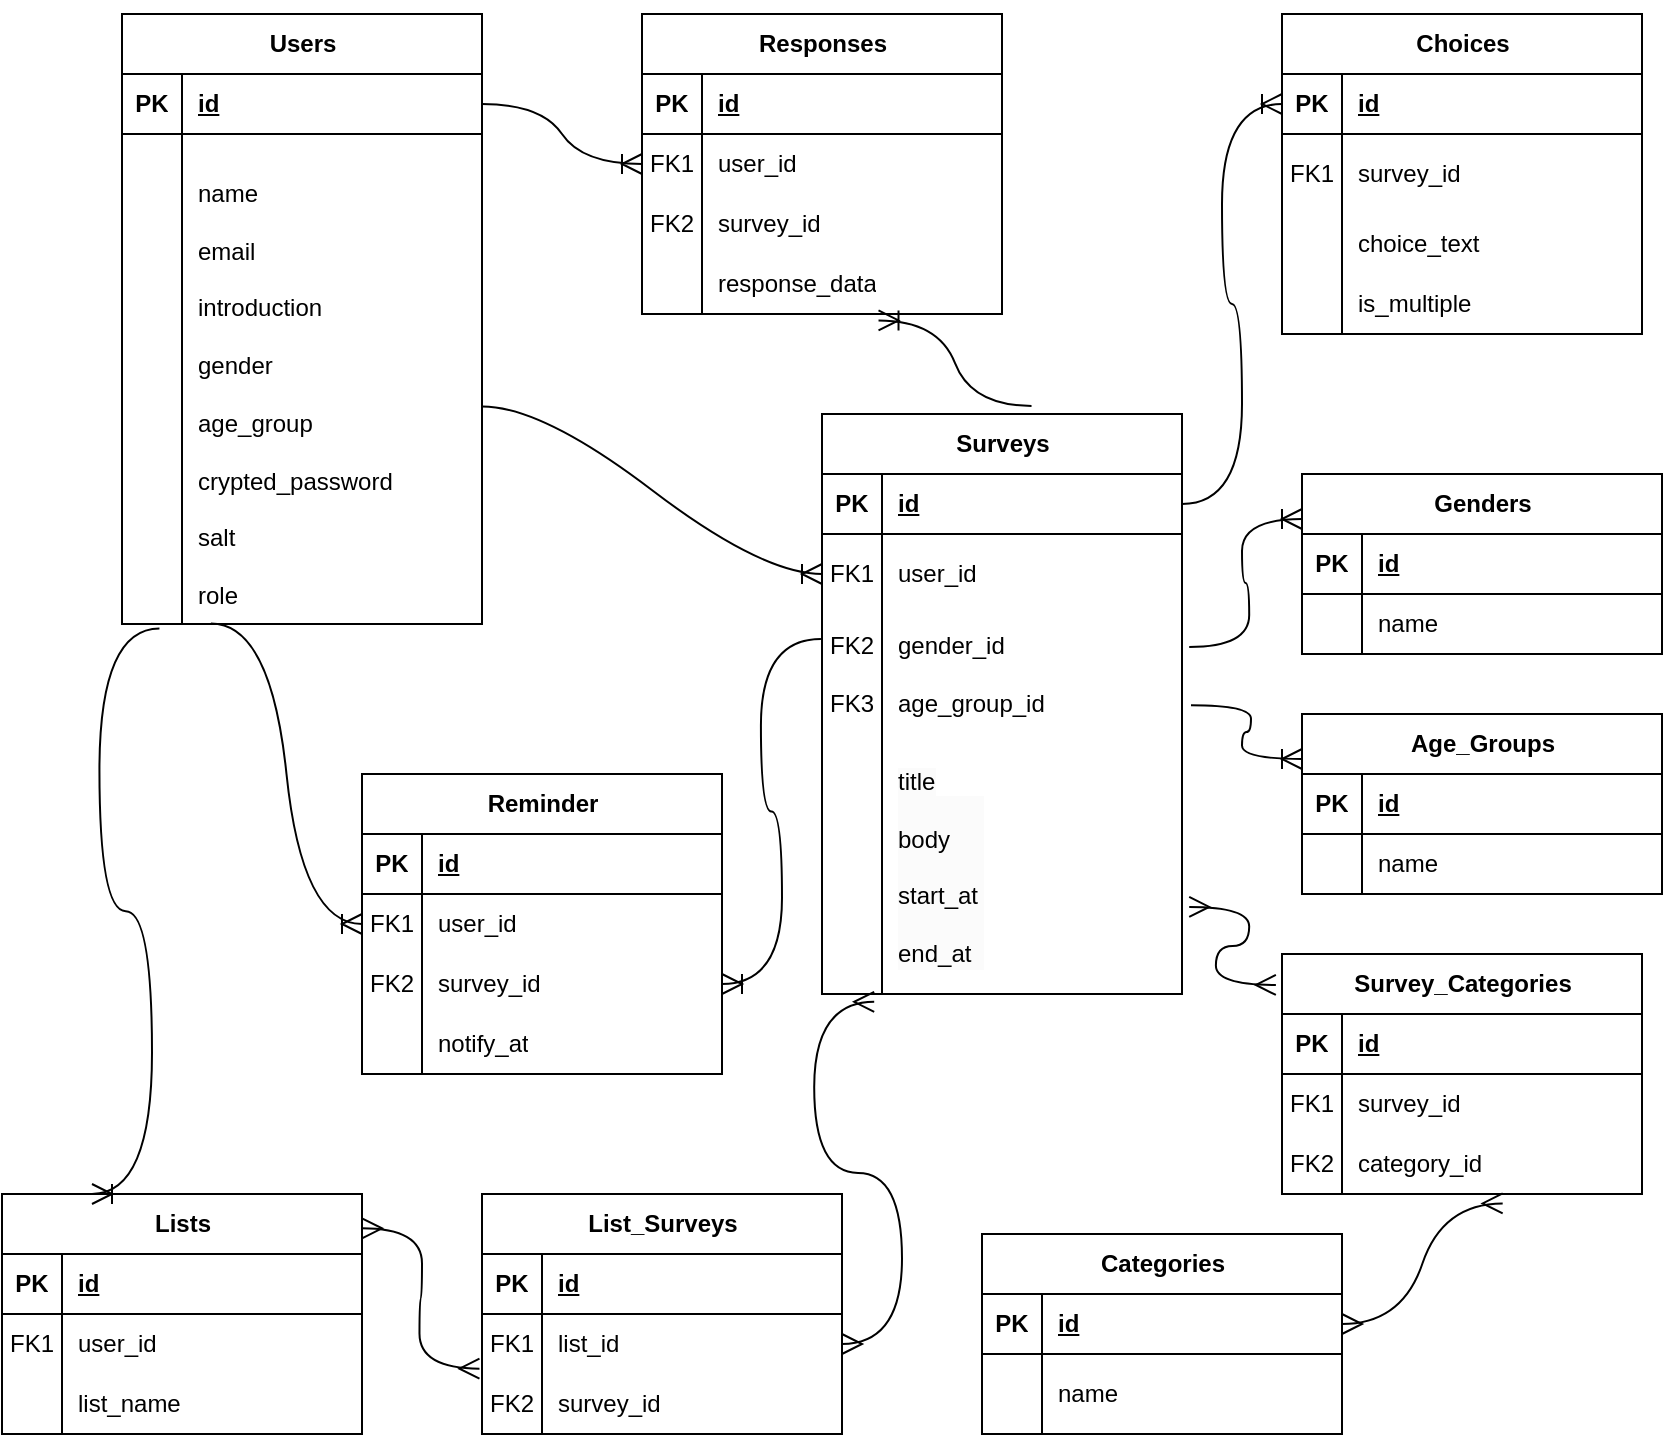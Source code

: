 <mxfile version="24.7.7">
  <diagram id="R2lEEEUBdFMjLlhIrx00" name="Page-1">
    <mxGraphModel dx="1068" dy="2931" grid="1" gridSize="10" guides="1" tooltips="1" connect="1" arrows="1" fold="1" page="1" pageScale="1" pageWidth="850" pageHeight="1100" math="0" shadow="0" extFonts="Permanent Marker^https://fonts.googleapis.com/css?family=Permanent+Marker">
      <root>
        <mxCell id="0" />
        <mxCell id="1" parent="0" />
        <mxCell id="tCC4mKRc2wJZJQKcXxKO-10" value="&lt;br&gt;&lt;div&gt;Users&lt;/div&gt;&lt;div&gt;&lt;br&gt;&lt;/div&gt;" style="shape=table;startSize=30;container=1;collapsible=1;childLayout=tableLayout;fixedRows=1;rowLines=0;fontStyle=1;align=center;resizeLast=1;html=1;" vertex="1" parent="1">
          <mxGeometry x="70" y="-1380" width="180" height="305" as="geometry" />
        </mxCell>
        <mxCell id="tCC4mKRc2wJZJQKcXxKO-11" value="" style="shape=tableRow;horizontal=0;startSize=0;swimlaneHead=0;swimlaneBody=0;fillColor=none;collapsible=0;dropTarget=0;points=[[0,0.5],[1,0.5]];portConstraint=eastwest;top=0;left=0;right=0;bottom=1;" vertex="1" parent="tCC4mKRc2wJZJQKcXxKO-10">
          <mxGeometry y="30" width="180" height="30" as="geometry" />
        </mxCell>
        <mxCell id="tCC4mKRc2wJZJQKcXxKO-12" value="PK" style="shape=partialRectangle;connectable=0;fillColor=none;top=0;left=0;bottom=0;right=0;fontStyle=1;overflow=hidden;whiteSpace=wrap;html=1;" vertex="1" parent="tCC4mKRc2wJZJQKcXxKO-11">
          <mxGeometry width="30" height="30" as="geometry">
            <mxRectangle width="30" height="30" as="alternateBounds" />
          </mxGeometry>
        </mxCell>
        <mxCell id="tCC4mKRc2wJZJQKcXxKO-13" value="id" style="shape=partialRectangle;connectable=0;fillColor=none;top=0;left=0;bottom=0;right=0;align=left;spacingLeft=6;fontStyle=5;overflow=hidden;whiteSpace=wrap;html=1;" vertex="1" parent="tCC4mKRc2wJZJQKcXxKO-11">
          <mxGeometry x="30" width="150" height="30" as="geometry">
            <mxRectangle width="150" height="30" as="alternateBounds" />
          </mxGeometry>
        </mxCell>
        <mxCell id="tCC4mKRc2wJZJQKcXxKO-14" value="" style="shape=tableRow;horizontal=0;startSize=0;swimlaneHead=0;swimlaneBody=0;fillColor=none;collapsible=0;dropTarget=0;points=[[0,0.5],[1,0.5]];portConstraint=eastwest;top=0;left=0;right=0;bottom=0;" vertex="1" parent="tCC4mKRc2wJZJQKcXxKO-10">
          <mxGeometry y="60" width="180" height="245" as="geometry" />
        </mxCell>
        <mxCell id="tCC4mKRc2wJZJQKcXxKO-15" value="" style="shape=partialRectangle;connectable=0;fillColor=none;top=0;left=0;bottom=0;right=0;editable=1;overflow=hidden;whiteSpace=wrap;html=1;" vertex="1" parent="tCC4mKRc2wJZJQKcXxKO-14">
          <mxGeometry width="30" height="245" as="geometry">
            <mxRectangle width="30" height="245" as="alternateBounds" />
          </mxGeometry>
        </mxCell>
        <mxCell id="tCC4mKRc2wJZJQKcXxKO-16" value="&lt;br&gt;&lt;div&gt;name&lt;/div&gt;&lt;div&gt;&lt;br&gt;&lt;/div&gt;&lt;div&gt;email&lt;/div&gt;&lt;div&gt;&lt;br&gt;&lt;/div&gt;&lt;div&gt;introduction&lt;/div&gt;&lt;div&gt;&lt;br&gt;&lt;/div&gt;&lt;div&gt;gender&lt;/div&gt;&lt;div&gt;&lt;br&gt;&lt;/div&gt;&lt;div&gt;age_group&lt;/div&gt;&lt;div&gt;&lt;br&gt;&lt;/div&gt;&lt;div&gt;crypted_password&lt;/div&gt;&lt;div&gt;&lt;br&gt;&lt;/div&gt;&lt;div&gt;salt&lt;/div&gt;&lt;div&gt;&lt;br&gt;&lt;/div&gt;&lt;div&gt;role&lt;/div&gt;" style="shape=partialRectangle;connectable=0;fillColor=none;top=0;left=0;bottom=0;right=0;align=left;spacingLeft=6;overflow=hidden;whiteSpace=wrap;html=1;" vertex="1" parent="tCC4mKRc2wJZJQKcXxKO-14">
          <mxGeometry x="30" width="150" height="245" as="geometry">
            <mxRectangle width="150" height="245" as="alternateBounds" />
          </mxGeometry>
        </mxCell>
        <mxCell id="tCC4mKRc2wJZJQKcXxKO-66" value="Reminder" style="shape=table;startSize=30;container=1;collapsible=1;childLayout=tableLayout;fixedRows=1;rowLines=0;fontStyle=1;align=center;resizeLast=1;html=1;" vertex="1" parent="1">
          <mxGeometry x="190" y="-1000" width="180" height="150" as="geometry" />
        </mxCell>
        <mxCell id="tCC4mKRc2wJZJQKcXxKO-67" value="" style="shape=tableRow;horizontal=0;startSize=0;swimlaneHead=0;swimlaneBody=0;fillColor=none;collapsible=0;dropTarget=0;points=[[0,0.5],[1,0.5]];portConstraint=eastwest;top=0;left=0;right=0;bottom=1;" vertex="1" parent="tCC4mKRc2wJZJQKcXxKO-66">
          <mxGeometry y="30" width="180" height="30" as="geometry" />
        </mxCell>
        <mxCell id="tCC4mKRc2wJZJQKcXxKO-68" value="PK" style="shape=partialRectangle;connectable=0;fillColor=none;top=0;left=0;bottom=0;right=0;fontStyle=1;overflow=hidden;whiteSpace=wrap;html=1;" vertex="1" parent="tCC4mKRc2wJZJQKcXxKO-67">
          <mxGeometry width="30" height="30" as="geometry">
            <mxRectangle width="30" height="30" as="alternateBounds" />
          </mxGeometry>
        </mxCell>
        <mxCell id="tCC4mKRc2wJZJQKcXxKO-69" value="id" style="shape=partialRectangle;connectable=0;fillColor=none;top=0;left=0;bottom=0;right=0;align=left;spacingLeft=6;fontStyle=5;overflow=hidden;whiteSpace=wrap;html=1;" vertex="1" parent="tCC4mKRc2wJZJQKcXxKO-67">
          <mxGeometry x="30" width="150" height="30" as="geometry">
            <mxRectangle width="150" height="30" as="alternateBounds" />
          </mxGeometry>
        </mxCell>
        <mxCell id="tCC4mKRc2wJZJQKcXxKO-70" value="" style="shape=tableRow;horizontal=0;startSize=0;swimlaneHead=0;swimlaneBody=0;fillColor=none;collapsible=0;dropTarget=0;points=[[0,0.5],[1,0.5]];portConstraint=eastwest;top=0;left=0;right=0;bottom=0;" vertex="1" parent="tCC4mKRc2wJZJQKcXxKO-66">
          <mxGeometry y="60" width="180" height="30" as="geometry" />
        </mxCell>
        <mxCell id="tCC4mKRc2wJZJQKcXxKO-71" value="FK1" style="shape=partialRectangle;connectable=0;fillColor=none;top=0;left=0;bottom=0;right=0;editable=1;overflow=hidden;whiteSpace=wrap;html=1;" vertex="1" parent="tCC4mKRc2wJZJQKcXxKO-70">
          <mxGeometry width="30" height="30" as="geometry">
            <mxRectangle width="30" height="30" as="alternateBounds" />
          </mxGeometry>
        </mxCell>
        <mxCell id="tCC4mKRc2wJZJQKcXxKO-72" value="user_id" style="shape=partialRectangle;connectable=0;fillColor=none;top=0;left=0;bottom=0;right=0;align=left;spacingLeft=6;overflow=hidden;whiteSpace=wrap;html=1;" vertex="1" parent="tCC4mKRc2wJZJQKcXxKO-70">
          <mxGeometry x="30" width="150" height="30" as="geometry">
            <mxRectangle width="150" height="30" as="alternateBounds" />
          </mxGeometry>
        </mxCell>
        <mxCell id="tCC4mKRc2wJZJQKcXxKO-73" value="" style="shape=tableRow;horizontal=0;startSize=0;swimlaneHead=0;swimlaneBody=0;fillColor=none;collapsible=0;dropTarget=0;points=[[0,0.5],[1,0.5]];portConstraint=eastwest;top=0;left=0;right=0;bottom=0;" vertex="1" parent="tCC4mKRc2wJZJQKcXxKO-66">
          <mxGeometry y="90" width="180" height="30" as="geometry" />
        </mxCell>
        <mxCell id="tCC4mKRc2wJZJQKcXxKO-74" value="FK2" style="shape=partialRectangle;connectable=0;fillColor=none;top=0;left=0;bottom=0;right=0;editable=1;overflow=hidden;whiteSpace=wrap;html=1;" vertex="1" parent="tCC4mKRc2wJZJQKcXxKO-73">
          <mxGeometry width="30" height="30" as="geometry">
            <mxRectangle width="30" height="30" as="alternateBounds" />
          </mxGeometry>
        </mxCell>
        <mxCell id="tCC4mKRc2wJZJQKcXxKO-75" value="survey_id" style="shape=partialRectangle;connectable=0;fillColor=none;top=0;left=0;bottom=0;right=0;align=left;spacingLeft=6;overflow=hidden;whiteSpace=wrap;html=1;" vertex="1" parent="tCC4mKRc2wJZJQKcXxKO-73">
          <mxGeometry x="30" width="150" height="30" as="geometry">
            <mxRectangle width="150" height="30" as="alternateBounds" />
          </mxGeometry>
        </mxCell>
        <mxCell id="tCC4mKRc2wJZJQKcXxKO-76" value="" style="shape=tableRow;horizontal=0;startSize=0;swimlaneHead=0;swimlaneBody=0;fillColor=none;collapsible=0;dropTarget=0;points=[[0,0.5],[1,0.5]];portConstraint=eastwest;top=0;left=0;right=0;bottom=0;" vertex="1" parent="tCC4mKRc2wJZJQKcXxKO-66">
          <mxGeometry y="120" width="180" height="30" as="geometry" />
        </mxCell>
        <mxCell id="tCC4mKRc2wJZJQKcXxKO-77" value="" style="shape=partialRectangle;connectable=0;fillColor=none;top=0;left=0;bottom=0;right=0;editable=1;overflow=hidden;whiteSpace=wrap;html=1;" vertex="1" parent="tCC4mKRc2wJZJQKcXxKO-76">
          <mxGeometry width="30" height="30" as="geometry">
            <mxRectangle width="30" height="30" as="alternateBounds" />
          </mxGeometry>
        </mxCell>
        <mxCell id="tCC4mKRc2wJZJQKcXxKO-78" value="notify_at" style="shape=partialRectangle;connectable=0;fillColor=none;top=0;left=0;bottom=0;right=0;align=left;spacingLeft=6;overflow=hidden;whiteSpace=wrap;html=1;" vertex="1" parent="tCC4mKRc2wJZJQKcXxKO-76">
          <mxGeometry x="30" width="150" height="30" as="geometry">
            <mxRectangle width="150" height="30" as="alternateBounds" />
          </mxGeometry>
        </mxCell>
        <mxCell id="tCC4mKRc2wJZJQKcXxKO-79" value="Lists" style="shape=table;startSize=30;container=1;collapsible=1;childLayout=tableLayout;fixedRows=1;rowLines=0;fontStyle=1;align=center;resizeLast=1;html=1;" vertex="1" parent="1">
          <mxGeometry x="10" y="-790" width="180" height="120" as="geometry" />
        </mxCell>
        <mxCell id="tCC4mKRc2wJZJQKcXxKO-80" value="" style="shape=tableRow;horizontal=0;startSize=0;swimlaneHead=0;swimlaneBody=0;fillColor=none;collapsible=0;dropTarget=0;points=[[0,0.5],[1,0.5]];portConstraint=eastwest;top=0;left=0;right=0;bottom=1;" vertex="1" parent="tCC4mKRc2wJZJQKcXxKO-79">
          <mxGeometry y="30" width="180" height="30" as="geometry" />
        </mxCell>
        <mxCell id="tCC4mKRc2wJZJQKcXxKO-81" value="PK" style="shape=partialRectangle;connectable=0;fillColor=none;top=0;left=0;bottom=0;right=0;fontStyle=1;overflow=hidden;whiteSpace=wrap;html=1;" vertex="1" parent="tCC4mKRc2wJZJQKcXxKO-80">
          <mxGeometry width="30" height="30" as="geometry">
            <mxRectangle width="30" height="30" as="alternateBounds" />
          </mxGeometry>
        </mxCell>
        <mxCell id="tCC4mKRc2wJZJQKcXxKO-82" value="id" style="shape=partialRectangle;connectable=0;fillColor=none;top=0;left=0;bottom=0;right=0;align=left;spacingLeft=6;fontStyle=5;overflow=hidden;whiteSpace=wrap;html=1;" vertex="1" parent="tCC4mKRc2wJZJQKcXxKO-80">
          <mxGeometry x="30" width="150" height="30" as="geometry">
            <mxRectangle width="150" height="30" as="alternateBounds" />
          </mxGeometry>
        </mxCell>
        <mxCell id="tCC4mKRc2wJZJQKcXxKO-83" value="" style="shape=tableRow;horizontal=0;startSize=0;swimlaneHead=0;swimlaneBody=0;fillColor=none;collapsible=0;dropTarget=0;points=[[0,0.5],[1,0.5]];portConstraint=eastwest;top=0;left=0;right=0;bottom=0;" vertex="1" parent="tCC4mKRc2wJZJQKcXxKO-79">
          <mxGeometry y="60" width="180" height="30" as="geometry" />
        </mxCell>
        <mxCell id="tCC4mKRc2wJZJQKcXxKO-84" value="FK1" style="shape=partialRectangle;connectable=0;fillColor=none;top=0;left=0;bottom=0;right=0;editable=1;overflow=hidden;whiteSpace=wrap;html=1;" vertex="1" parent="tCC4mKRc2wJZJQKcXxKO-83">
          <mxGeometry width="30" height="30" as="geometry">
            <mxRectangle width="30" height="30" as="alternateBounds" />
          </mxGeometry>
        </mxCell>
        <mxCell id="tCC4mKRc2wJZJQKcXxKO-85" value="user_id" style="shape=partialRectangle;connectable=0;fillColor=none;top=0;left=0;bottom=0;right=0;align=left;spacingLeft=6;overflow=hidden;whiteSpace=wrap;html=1;" vertex="1" parent="tCC4mKRc2wJZJQKcXxKO-83">
          <mxGeometry x="30" width="150" height="30" as="geometry">
            <mxRectangle width="150" height="30" as="alternateBounds" />
          </mxGeometry>
        </mxCell>
        <mxCell id="tCC4mKRc2wJZJQKcXxKO-86" value="" style="shape=tableRow;horizontal=0;startSize=0;swimlaneHead=0;swimlaneBody=0;fillColor=none;collapsible=0;dropTarget=0;points=[[0,0.5],[1,0.5]];portConstraint=eastwest;top=0;left=0;right=0;bottom=0;" vertex="1" parent="tCC4mKRc2wJZJQKcXxKO-79">
          <mxGeometry y="90" width="180" height="30" as="geometry" />
        </mxCell>
        <mxCell id="tCC4mKRc2wJZJQKcXxKO-87" value="" style="shape=partialRectangle;connectable=0;fillColor=none;top=0;left=0;bottom=0;right=0;editable=1;overflow=hidden;whiteSpace=wrap;html=1;" vertex="1" parent="tCC4mKRc2wJZJQKcXxKO-86">
          <mxGeometry width="30" height="30" as="geometry">
            <mxRectangle width="30" height="30" as="alternateBounds" />
          </mxGeometry>
        </mxCell>
        <mxCell id="tCC4mKRc2wJZJQKcXxKO-88" value="list_name" style="shape=partialRectangle;connectable=0;fillColor=none;top=0;left=0;bottom=0;right=0;align=left;spacingLeft=6;overflow=hidden;whiteSpace=wrap;html=1;" vertex="1" parent="tCC4mKRc2wJZJQKcXxKO-86">
          <mxGeometry x="30" width="150" height="30" as="geometry">
            <mxRectangle width="150" height="30" as="alternateBounds" />
          </mxGeometry>
        </mxCell>
        <mxCell id="tCC4mKRc2wJZJQKcXxKO-53" value="Responses" style="shape=table;startSize=30;container=1;collapsible=1;childLayout=tableLayout;fixedRows=1;rowLines=0;fontStyle=1;align=center;resizeLast=1;html=1;" vertex="1" parent="1">
          <mxGeometry x="330" y="-1380" width="180" height="150" as="geometry" />
        </mxCell>
        <mxCell id="tCC4mKRc2wJZJQKcXxKO-54" value="" style="shape=tableRow;horizontal=0;startSize=0;swimlaneHead=0;swimlaneBody=0;fillColor=none;collapsible=0;dropTarget=0;points=[[0,0.5],[1,0.5]];portConstraint=eastwest;top=0;left=0;right=0;bottom=1;" vertex="1" parent="tCC4mKRc2wJZJQKcXxKO-53">
          <mxGeometry y="30" width="180" height="30" as="geometry" />
        </mxCell>
        <mxCell id="tCC4mKRc2wJZJQKcXxKO-55" value="PK" style="shape=partialRectangle;connectable=0;fillColor=none;top=0;left=0;bottom=0;right=0;fontStyle=1;overflow=hidden;whiteSpace=wrap;html=1;" vertex="1" parent="tCC4mKRc2wJZJQKcXxKO-54">
          <mxGeometry width="30" height="30" as="geometry">
            <mxRectangle width="30" height="30" as="alternateBounds" />
          </mxGeometry>
        </mxCell>
        <mxCell id="tCC4mKRc2wJZJQKcXxKO-56" value="id" style="shape=partialRectangle;connectable=0;fillColor=none;top=0;left=0;bottom=0;right=0;align=left;spacingLeft=6;fontStyle=5;overflow=hidden;whiteSpace=wrap;html=1;" vertex="1" parent="tCC4mKRc2wJZJQKcXxKO-54">
          <mxGeometry x="30" width="150" height="30" as="geometry">
            <mxRectangle width="150" height="30" as="alternateBounds" />
          </mxGeometry>
        </mxCell>
        <mxCell id="tCC4mKRc2wJZJQKcXxKO-57" value="" style="shape=tableRow;horizontal=0;startSize=0;swimlaneHead=0;swimlaneBody=0;fillColor=none;collapsible=0;dropTarget=0;points=[[0,0.5],[1,0.5]];portConstraint=eastwest;top=0;left=0;right=0;bottom=0;" vertex="1" parent="tCC4mKRc2wJZJQKcXxKO-53">
          <mxGeometry y="60" width="180" height="30" as="geometry" />
        </mxCell>
        <mxCell id="tCC4mKRc2wJZJQKcXxKO-58" value="FK1" style="shape=partialRectangle;connectable=0;fillColor=none;top=0;left=0;bottom=0;right=0;editable=1;overflow=hidden;whiteSpace=wrap;html=1;" vertex="1" parent="tCC4mKRc2wJZJQKcXxKO-57">
          <mxGeometry width="30" height="30" as="geometry">
            <mxRectangle width="30" height="30" as="alternateBounds" />
          </mxGeometry>
        </mxCell>
        <mxCell id="tCC4mKRc2wJZJQKcXxKO-59" value="user_id" style="shape=partialRectangle;connectable=0;fillColor=none;top=0;left=0;bottom=0;right=0;align=left;spacingLeft=6;overflow=hidden;whiteSpace=wrap;html=1;" vertex="1" parent="tCC4mKRc2wJZJQKcXxKO-57">
          <mxGeometry x="30" width="150" height="30" as="geometry">
            <mxRectangle width="150" height="30" as="alternateBounds" />
          </mxGeometry>
        </mxCell>
        <mxCell id="tCC4mKRc2wJZJQKcXxKO-60" value="" style="shape=tableRow;horizontal=0;startSize=0;swimlaneHead=0;swimlaneBody=0;fillColor=none;collapsible=0;dropTarget=0;points=[[0,0.5],[1,0.5]];portConstraint=eastwest;top=0;left=0;right=0;bottom=0;" vertex="1" parent="tCC4mKRc2wJZJQKcXxKO-53">
          <mxGeometry y="90" width="180" height="30" as="geometry" />
        </mxCell>
        <mxCell id="tCC4mKRc2wJZJQKcXxKO-61" value="FK2" style="shape=partialRectangle;connectable=0;fillColor=none;top=0;left=0;bottom=0;right=0;editable=1;overflow=hidden;whiteSpace=wrap;html=1;" vertex="1" parent="tCC4mKRc2wJZJQKcXxKO-60">
          <mxGeometry width="30" height="30" as="geometry">
            <mxRectangle width="30" height="30" as="alternateBounds" />
          </mxGeometry>
        </mxCell>
        <mxCell id="tCC4mKRc2wJZJQKcXxKO-62" value="survey_id" style="shape=partialRectangle;connectable=0;fillColor=none;top=0;left=0;bottom=0;right=0;align=left;spacingLeft=6;overflow=hidden;whiteSpace=wrap;html=1;" vertex="1" parent="tCC4mKRc2wJZJQKcXxKO-60">
          <mxGeometry x="30" width="150" height="30" as="geometry">
            <mxRectangle width="150" height="30" as="alternateBounds" />
          </mxGeometry>
        </mxCell>
        <mxCell id="tCC4mKRc2wJZJQKcXxKO-63" value="" style="shape=tableRow;horizontal=0;startSize=0;swimlaneHead=0;swimlaneBody=0;fillColor=none;collapsible=0;dropTarget=0;points=[[0,0.5],[1,0.5]];portConstraint=eastwest;top=0;left=0;right=0;bottom=0;" vertex="1" parent="tCC4mKRc2wJZJQKcXxKO-53">
          <mxGeometry y="120" width="180" height="30" as="geometry" />
        </mxCell>
        <mxCell id="tCC4mKRc2wJZJQKcXxKO-64" value="" style="shape=partialRectangle;connectable=0;fillColor=none;top=0;left=0;bottom=0;right=0;editable=1;overflow=hidden;whiteSpace=wrap;html=1;" vertex="1" parent="tCC4mKRc2wJZJQKcXxKO-63">
          <mxGeometry width="30" height="30" as="geometry">
            <mxRectangle width="30" height="30" as="alternateBounds" />
          </mxGeometry>
        </mxCell>
        <mxCell id="tCC4mKRc2wJZJQKcXxKO-65" value="response_data" style="shape=partialRectangle;connectable=0;fillColor=none;top=0;left=0;bottom=0;right=0;align=left;spacingLeft=6;overflow=hidden;whiteSpace=wrap;html=1;" vertex="1" parent="tCC4mKRc2wJZJQKcXxKO-63">
          <mxGeometry x="30" width="150" height="30" as="geometry">
            <mxRectangle width="150" height="30" as="alternateBounds" />
          </mxGeometry>
        </mxCell>
        <mxCell id="tCC4mKRc2wJZJQKcXxKO-95" value="Choices" style="shape=table;startSize=30;container=1;collapsible=1;childLayout=tableLayout;fixedRows=1;rowLines=0;fontStyle=1;align=center;resizeLast=1;html=1;" vertex="1" parent="1">
          <mxGeometry x="650" y="-1380" width="180" height="160" as="geometry" />
        </mxCell>
        <mxCell id="tCC4mKRc2wJZJQKcXxKO-96" value="" style="shape=tableRow;horizontal=0;startSize=0;swimlaneHead=0;swimlaneBody=0;fillColor=none;collapsible=0;dropTarget=0;points=[[0,0.5],[1,0.5]];portConstraint=eastwest;top=0;left=0;right=0;bottom=1;" vertex="1" parent="tCC4mKRc2wJZJQKcXxKO-95">
          <mxGeometry y="30" width="180" height="30" as="geometry" />
        </mxCell>
        <mxCell id="tCC4mKRc2wJZJQKcXxKO-97" value="PK" style="shape=partialRectangle;connectable=0;fillColor=none;top=0;left=0;bottom=0;right=0;fontStyle=1;overflow=hidden;whiteSpace=wrap;html=1;" vertex="1" parent="tCC4mKRc2wJZJQKcXxKO-96">
          <mxGeometry width="30" height="30" as="geometry">
            <mxRectangle width="30" height="30" as="alternateBounds" />
          </mxGeometry>
        </mxCell>
        <mxCell id="tCC4mKRc2wJZJQKcXxKO-98" value="id" style="shape=partialRectangle;connectable=0;fillColor=none;top=0;left=0;bottom=0;right=0;align=left;spacingLeft=6;fontStyle=5;overflow=hidden;whiteSpace=wrap;html=1;" vertex="1" parent="tCC4mKRc2wJZJQKcXxKO-96">
          <mxGeometry x="30" width="150" height="30" as="geometry">
            <mxRectangle width="150" height="30" as="alternateBounds" />
          </mxGeometry>
        </mxCell>
        <mxCell id="tCC4mKRc2wJZJQKcXxKO-99" value="" style="shape=tableRow;horizontal=0;startSize=0;swimlaneHead=0;swimlaneBody=0;fillColor=none;collapsible=0;dropTarget=0;points=[[0,0.5],[1,0.5]];portConstraint=eastwest;top=0;left=0;right=0;bottom=0;" vertex="1" parent="tCC4mKRc2wJZJQKcXxKO-95">
          <mxGeometry y="60" width="180" height="40" as="geometry" />
        </mxCell>
        <mxCell id="tCC4mKRc2wJZJQKcXxKO-100" value="FK1" style="shape=partialRectangle;connectable=0;fillColor=none;top=0;left=0;bottom=0;right=0;editable=1;overflow=hidden;whiteSpace=wrap;html=1;" vertex="1" parent="tCC4mKRc2wJZJQKcXxKO-99">
          <mxGeometry width="30" height="40" as="geometry">
            <mxRectangle width="30" height="40" as="alternateBounds" />
          </mxGeometry>
        </mxCell>
        <mxCell id="tCC4mKRc2wJZJQKcXxKO-101" value="survey_id" style="shape=partialRectangle;connectable=0;fillColor=none;top=0;left=0;bottom=0;right=0;align=left;spacingLeft=6;overflow=hidden;whiteSpace=wrap;html=1;" vertex="1" parent="tCC4mKRc2wJZJQKcXxKO-99">
          <mxGeometry x="30" width="150" height="40" as="geometry">
            <mxRectangle width="150" height="40" as="alternateBounds" />
          </mxGeometry>
        </mxCell>
        <mxCell id="tCC4mKRc2wJZJQKcXxKO-102" value="" style="shape=tableRow;horizontal=0;startSize=0;swimlaneHead=0;swimlaneBody=0;fillColor=none;collapsible=0;dropTarget=0;points=[[0,0.5],[1,0.5]];portConstraint=eastwest;top=0;left=0;right=0;bottom=0;" vertex="1" parent="tCC4mKRc2wJZJQKcXxKO-95">
          <mxGeometry y="100" width="180" height="30" as="geometry" />
        </mxCell>
        <mxCell id="tCC4mKRc2wJZJQKcXxKO-103" value="" style="shape=partialRectangle;connectable=0;fillColor=none;top=0;left=0;bottom=0;right=0;editable=1;overflow=hidden;whiteSpace=wrap;html=1;" vertex="1" parent="tCC4mKRc2wJZJQKcXxKO-102">
          <mxGeometry width="30" height="30" as="geometry">
            <mxRectangle width="30" height="30" as="alternateBounds" />
          </mxGeometry>
        </mxCell>
        <mxCell id="tCC4mKRc2wJZJQKcXxKO-104" value="choice_text" style="shape=partialRectangle;connectable=0;fillColor=none;top=0;left=0;bottom=0;right=0;align=left;spacingLeft=6;overflow=hidden;whiteSpace=wrap;html=1;" vertex="1" parent="tCC4mKRc2wJZJQKcXxKO-102">
          <mxGeometry x="30" width="150" height="30" as="geometry">
            <mxRectangle width="150" height="30" as="alternateBounds" />
          </mxGeometry>
        </mxCell>
        <mxCell id="tCC4mKRc2wJZJQKcXxKO-105" value="" style="shape=tableRow;horizontal=0;startSize=0;swimlaneHead=0;swimlaneBody=0;fillColor=none;collapsible=0;dropTarget=0;points=[[0,0.5],[1,0.5]];portConstraint=eastwest;top=0;left=0;right=0;bottom=0;" vertex="1" parent="tCC4mKRc2wJZJQKcXxKO-95">
          <mxGeometry y="130" width="180" height="30" as="geometry" />
        </mxCell>
        <mxCell id="tCC4mKRc2wJZJQKcXxKO-106" value="" style="shape=partialRectangle;connectable=0;fillColor=none;top=0;left=0;bottom=0;right=0;editable=1;overflow=hidden;whiteSpace=wrap;html=1;" vertex="1" parent="tCC4mKRc2wJZJQKcXxKO-105">
          <mxGeometry width="30" height="30" as="geometry">
            <mxRectangle width="30" height="30" as="alternateBounds" />
          </mxGeometry>
        </mxCell>
        <mxCell id="tCC4mKRc2wJZJQKcXxKO-107" value="is_multiple" style="shape=partialRectangle;connectable=0;fillColor=none;top=0;left=0;bottom=0;right=0;align=left;spacingLeft=6;overflow=hidden;whiteSpace=wrap;html=1;" vertex="1" parent="tCC4mKRc2wJZJQKcXxKO-105">
          <mxGeometry x="30" width="150" height="30" as="geometry">
            <mxRectangle width="150" height="30" as="alternateBounds" />
          </mxGeometry>
        </mxCell>
        <mxCell id="tCC4mKRc2wJZJQKcXxKO-109" value="" style="edgeStyle=entityRelationEdgeStyle;fontSize=12;html=1;endArrow=ERoneToMany;rounded=0;startSize=8;endSize=8;curved=1;exitX=1;exitY=0.5;exitDx=0;exitDy=0;entryX=0;entryY=0.5;entryDx=0;entryDy=0;" edge="1" parent="1" source="tCC4mKRc2wJZJQKcXxKO-11" target="tCC4mKRc2wJZJQKcXxKO-57">
          <mxGeometry width="100" height="100" relative="1" as="geometry">
            <mxPoint x="310" y="-1060" as="sourcePoint" />
            <mxPoint x="230" y="-1170" as="targetPoint" />
          </mxGeometry>
        </mxCell>
        <mxCell id="tCC4mKRc2wJZJQKcXxKO-110" value="" style="edgeStyle=entityRelationEdgeStyle;fontSize=12;html=1;endArrow=ERoneToMany;rounded=0;startSize=8;endSize=8;curved=1;entryX=0;entryY=0.5;entryDx=0;entryDy=0;exitX=1.001;exitY=0.556;exitDx=0;exitDy=0;exitPerimeter=0;" edge="1" parent="1" source="tCC4mKRc2wJZJQKcXxKO-14" target="tCC4mKRc2wJZJQKcXxKO-31">
          <mxGeometry width="100" height="100" relative="1" as="geometry">
            <mxPoint x="310" y="-840" as="sourcePoint" />
            <mxPoint x="410" y="-940" as="targetPoint" />
            <Array as="points">
              <mxPoint x="490" y="-1010" />
              <mxPoint x="540" y="-1007" />
            </Array>
          </mxGeometry>
        </mxCell>
        <mxCell id="tCC4mKRc2wJZJQKcXxKO-111" value="" style="edgeStyle=entityRelationEdgeStyle;fontSize=12;html=1;endArrow=ERoneToMany;rounded=0;startSize=8;endSize=8;curved=1;entryX=0.657;entryY=1.107;entryDx=0;entryDy=0;exitX=0.582;exitY=-0.014;exitDx=0;exitDy=0;entryPerimeter=0;exitPerimeter=0;" edge="1" parent="1" source="tCC4mKRc2wJZJQKcXxKO-27" target="tCC4mKRc2wJZJQKcXxKO-63">
          <mxGeometry width="100" height="100" relative="1" as="geometry">
            <mxPoint x="470" y="-1170" as="sourcePoint" />
            <mxPoint x="440" y="-1300" as="targetPoint" />
            <Array as="points">
              <mxPoint x="390" y="-1143.15" />
              <mxPoint x="410" y="-1163.15" />
              <mxPoint x="380" y="-1123.15" />
              <mxPoint x="410" y="-1173.15" />
              <mxPoint x="400" y="-1203.15" />
              <mxPoint x="400" y="-1173.15" />
              <mxPoint x="410" y="-1178.15" />
              <mxPoint x="410" y="-1155.15" />
            </Array>
          </mxGeometry>
        </mxCell>
        <mxCell id="tCC4mKRc2wJZJQKcXxKO-120" value="List_Surveys" style="shape=table;startSize=30;container=1;collapsible=1;childLayout=tableLayout;fixedRows=1;rowLines=0;fontStyle=1;align=center;resizeLast=1;html=1;" vertex="1" parent="1">
          <mxGeometry x="250" y="-790" width="180" height="120" as="geometry" />
        </mxCell>
        <mxCell id="tCC4mKRc2wJZJQKcXxKO-121" value="" style="shape=tableRow;horizontal=0;startSize=0;swimlaneHead=0;swimlaneBody=0;fillColor=none;collapsible=0;dropTarget=0;points=[[0,0.5],[1,0.5]];portConstraint=eastwest;top=0;left=0;right=0;bottom=1;" vertex="1" parent="tCC4mKRc2wJZJQKcXxKO-120">
          <mxGeometry y="30" width="180" height="30" as="geometry" />
        </mxCell>
        <mxCell id="tCC4mKRc2wJZJQKcXxKO-122" value="PK" style="shape=partialRectangle;connectable=0;fillColor=none;top=0;left=0;bottom=0;right=0;fontStyle=1;overflow=hidden;whiteSpace=wrap;html=1;" vertex="1" parent="tCC4mKRc2wJZJQKcXxKO-121">
          <mxGeometry width="30" height="30" as="geometry">
            <mxRectangle width="30" height="30" as="alternateBounds" />
          </mxGeometry>
        </mxCell>
        <mxCell id="tCC4mKRc2wJZJQKcXxKO-123" value="id" style="shape=partialRectangle;connectable=0;fillColor=none;top=0;left=0;bottom=0;right=0;align=left;spacingLeft=6;fontStyle=5;overflow=hidden;whiteSpace=wrap;html=1;" vertex="1" parent="tCC4mKRc2wJZJQKcXxKO-121">
          <mxGeometry x="30" width="150" height="30" as="geometry">
            <mxRectangle width="150" height="30" as="alternateBounds" />
          </mxGeometry>
        </mxCell>
        <mxCell id="tCC4mKRc2wJZJQKcXxKO-124" value="" style="shape=tableRow;horizontal=0;startSize=0;swimlaneHead=0;swimlaneBody=0;fillColor=none;collapsible=0;dropTarget=0;points=[[0,0.5],[1,0.5]];portConstraint=eastwest;top=0;left=0;right=0;bottom=0;" vertex="1" parent="tCC4mKRc2wJZJQKcXxKO-120">
          <mxGeometry y="60" width="180" height="30" as="geometry" />
        </mxCell>
        <mxCell id="tCC4mKRc2wJZJQKcXxKO-125" value="FK1" style="shape=partialRectangle;connectable=0;fillColor=none;top=0;left=0;bottom=0;right=0;editable=1;overflow=hidden;whiteSpace=wrap;html=1;" vertex="1" parent="tCC4mKRc2wJZJQKcXxKO-124">
          <mxGeometry width="30" height="30" as="geometry">
            <mxRectangle width="30" height="30" as="alternateBounds" />
          </mxGeometry>
        </mxCell>
        <mxCell id="tCC4mKRc2wJZJQKcXxKO-126" value="list_id" style="shape=partialRectangle;connectable=0;fillColor=none;top=0;left=0;bottom=0;right=0;align=left;spacingLeft=6;overflow=hidden;whiteSpace=wrap;html=1;" vertex="1" parent="tCC4mKRc2wJZJQKcXxKO-124">
          <mxGeometry x="30" width="150" height="30" as="geometry">
            <mxRectangle width="150" height="30" as="alternateBounds" />
          </mxGeometry>
        </mxCell>
        <mxCell id="tCC4mKRc2wJZJQKcXxKO-127" value="" style="shape=tableRow;horizontal=0;startSize=0;swimlaneHead=0;swimlaneBody=0;fillColor=none;collapsible=0;dropTarget=0;points=[[0,0.5],[1,0.5]];portConstraint=eastwest;top=0;left=0;right=0;bottom=0;" vertex="1" parent="tCC4mKRc2wJZJQKcXxKO-120">
          <mxGeometry y="90" width="180" height="30" as="geometry" />
        </mxCell>
        <mxCell id="tCC4mKRc2wJZJQKcXxKO-128" value="FK2" style="shape=partialRectangle;connectable=0;fillColor=none;top=0;left=0;bottom=0;right=0;editable=1;overflow=hidden;whiteSpace=wrap;html=1;" vertex="1" parent="tCC4mKRc2wJZJQKcXxKO-127">
          <mxGeometry width="30" height="30" as="geometry">
            <mxRectangle width="30" height="30" as="alternateBounds" />
          </mxGeometry>
        </mxCell>
        <mxCell id="tCC4mKRc2wJZJQKcXxKO-129" value="survey_id" style="shape=partialRectangle;connectable=0;fillColor=none;top=0;left=0;bottom=0;right=0;align=left;spacingLeft=6;overflow=hidden;whiteSpace=wrap;html=1;" vertex="1" parent="tCC4mKRc2wJZJQKcXxKO-127">
          <mxGeometry x="30" width="150" height="30" as="geometry">
            <mxRectangle width="150" height="30" as="alternateBounds" />
          </mxGeometry>
        </mxCell>
        <mxCell id="tCC4mKRc2wJZJQKcXxKO-27" value="Surveys" style="shape=table;startSize=30;container=1;collapsible=1;childLayout=tableLayout;fixedRows=1;rowLines=0;fontStyle=1;align=center;resizeLast=1;html=1;" vertex="1" parent="1">
          <mxGeometry x="420" y="-1180" width="180" height="290" as="geometry" />
        </mxCell>
        <mxCell id="tCC4mKRc2wJZJQKcXxKO-28" value="" style="shape=tableRow;horizontal=0;startSize=0;swimlaneHead=0;swimlaneBody=0;fillColor=none;collapsible=0;dropTarget=0;points=[[0,0.5],[1,0.5]];portConstraint=eastwest;top=0;left=0;right=0;bottom=1;" vertex="1" parent="tCC4mKRc2wJZJQKcXxKO-27">
          <mxGeometry y="30" width="180" height="30" as="geometry" />
        </mxCell>
        <mxCell id="tCC4mKRc2wJZJQKcXxKO-29" value="PK" style="shape=partialRectangle;connectable=0;fillColor=none;top=0;left=0;bottom=0;right=0;fontStyle=1;overflow=hidden;whiteSpace=wrap;html=1;" vertex="1" parent="tCC4mKRc2wJZJQKcXxKO-28">
          <mxGeometry width="30" height="30" as="geometry">
            <mxRectangle width="30" height="30" as="alternateBounds" />
          </mxGeometry>
        </mxCell>
        <mxCell id="tCC4mKRc2wJZJQKcXxKO-30" value="id" style="shape=partialRectangle;connectable=0;fillColor=none;top=0;left=0;bottom=0;right=0;align=left;spacingLeft=6;fontStyle=5;overflow=hidden;whiteSpace=wrap;html=1;" vertex="1" parent="tCC4mKRc2wJZJQKcXxKO-28">
          <mxGeometry x="30" width="150" height="30" as="geometry">
            <mxRectangle width="150" height="30" as="alternateBounds" />
          </mxGeometry>
        </mxCell>
        <mxCell id="tCC4mKRc2wJZJQKcXxKO-31" value="" style="shape=tableRow;horizontal=0;startSize=0;swimlaneHead=0;swimlaneBody=0;fillColor=none;collapsible=0;dropTarget=0;points=[[0,0.5],[1,0.5]];portConstraint=eastwest;top=0;left=0;right=0;bottom=0;" vertex="1" parent="tCC4mKRc2wJZJQKcXxKO-27">
          <mxGeometry y="60" width="180" height="40" as="geometry" />
        </mxCell>
        <mxCell id="tCC4mKRc2wJZJQKcXxKO-32" value="FK1" style="shape=partialRectangle;connectable=0;fillColor=none;top=0;left=0;bottom=0;right=0;editable=1;overflow=hidden;whiteSpace=wrap;html=1;" vertex="1" parent="tCC4mKRc2wJZJQKcXxKO-31">
          <mxGeometry width="30" height="40" as="geometry">
            <mxRectangle width="30" height="40" as="alternateBounds" />
          </mxGeometry>
        </mxCell>
        <mxCell id="tCC4mKRc2wJZJQKcXxKO-33" value="&lt;div&gt;user_id&lt;/div&gt;" style="shape=partialRectangle;connectable=0;fillColor=none;top=0;left=0;bottom=0;right=0;align=left;spacingLeft=6;overflow=hidden;whiteSpace=wrap;html=1;" vertex="1" parent="tCC4mKRc2wJZJQKcXxKO-31">
          <mxGeometry x="30" width="150" height="40" as="geometry">
            <mxRectangle width="150" height="40" as="alternateBounds" />
          </mxGeometry>
        </mxCell>
        <mxCell id="tCC4mKRc2wJZJQKcXxKO-34" value="" style="shape=tableRow;horizontal=0;startSize=0;swimlaneHead=0;swimlaneBody=0;fillColor=none;collapsible=0;dropTarget=0;points=[[0,0.5],[1,0.5]];portConstraint=eastwest;top=0;left=0;right=0;bottom=0;" vertex="1" parent="tCC4mKRc2wJZJQKcXxKO-27">
          <mxGeometry y="100" width="180" height="60" as="geometry" />
        </mxCell>
        <mxCell id="tCC4mKRc2wJZJQKcXxKO-35" value="FK2&lt;div&gt;&lt;br&gt;&lt;/div&gt;&lt;div&gt;FK3&lt;/div&gt;" style="shape=partialRectangle;connectable=0;fillColor=none;top=0;left=0;bottom=0;right=0;editable=1;overflow=hidden;whiteSpace=wrap;html=1;" vertex="1" parent="tCC4mKRc2wJZJQKcXxKO-34">
          <mxGeometry width="30" height="60" as="geometry">
            <mxRectangle width="30" height="60" as="alternateBounds" />
          </mxGeometry>
        </mxCell>
        <mxCell id="tCC4mKRc2wJZJQKcXxKO-36" value="gender_id&lt;div&gt;&lt;br&gt;&lt;/div&gt;&lt;div&gt;age_group_id&lt;/div&gt;" style="shape=partialRectangle;connectable=0;fillColor=none;top=0;left=0;bottom=0;right=0;align=left;spacingLeft=6;overflow=hidden;whiteSpace=wrap;html=1;" vertex="1" parent="tCC4mKRc2wJZJQKcXxKO-34">
          <mxGeometry x="30" width="150" height="60" as="geometry">
            <mxRectangle width="150" height="60" as="alternateBounds" />
          </mxGeometry>
        </mxCell>
        <mxCell id="tCC4mKRc2wJZJQKcXxKO-37" value="" style="shape=tableRow;horizontal=0;startSize=0;swimlaneHead=0;swimlaneBody=0;fillColor=none;collapsible=0;dropTarget=0;points=[[0,0.5],[1,0.5]];portConstraint=eastwest;top=0;left=0;right=0;bottom=0;" vertex="1" parent="tCC4mKRc2wJZJQKcXxKO-27">
          <mxGeometry y="160" width="180" height="130" as="geometry" />
        </mxCell>
        <mxCell id="tCC4mKRc2wJZJQKcXxKO-38" value="" style="shape=partialRectangle;connectable=0;fillColor=none;top=0;left=0;bottom=0;right=0;editable=1;overflow=hidden;whiteSpace=wrap;html=1;" vertex="1" parent="tCC4mKRc2wJZJQKcXxKO-37">
          <mxGeometry width="30" height="130" as="geometry">
            <mxRectangle width="30" height="130" as="alternateBounds" />
          </mxGeometry>
        </mxCell>
        <mxCell id="tCC4mKRc2wJZJQKcXxKO-39" value="&#xa;&lt;span style=&quot;color: rgb(0, 0, 0); font-family: Helvetica; font-size: 12px; font-style: normal; font-variant-ligatures: normal; font-variant-caps: normal; font-weight: 400; letter-spacing: normal; orphans: 2; text-align: left; text-indent: 0px; text-transform: none; widows: 2; word-spacing: 0px; -webkit-text-stroke-width: 0px; white-space: normal; background-color: rgb(251, 251, 251); text-decoration-thickness: initial; text-decoration-style: initial; text-decoration-color: initial; display: inline !important; float: none;&quot;&gt;title&lt;/span&gt;&lt;div style=&quot;forced-color-adjust: none; color: rgb(0, 0, 0); font-family: Helvetica; font-size: 12px; font-style: normal; font-variant-ligatures: normal; font-variant-caps: normal; font-weight: 400; letter-spacing: normal; orphans: 2; text-align: left; text-indent: 0px; text-transform: none; widows: 2; word-spacing: 0px; -webkit-text-stroke-width: 0px; white-space: normal; background-color: rgb(251, 251, 251); text-decoration-thickness: initial; text-decoration-style: initial; text-decoration-color: initial;&quot;&gt;&lt;br style=&quot;forced-color-adjust: none;&quot;&gt;&lt;/div&gt;&lt;div style=&quot;forced-color-adjust: none; color: rgb(0, 0, 0); font-family: Helvetica; font-size: 12px; font-style: normal; font-variant-ligatures: normal; font-variant-caps: normal; font-weight: 400; letter-spacing: normal; orphans: 2; text-align: left; text-indent: 0px; text-transform: none; widows: 2; word-spacing: 0px; -webkit-text-stroke-width: 0px; white-space: normal; background-color: rgb(251, 251, 251); text-decoration-thickness: initial; text-decoration-style: initial; text-decoration-color: initial;&quot;&gt;body&lt;/div&gt;&lt;div style=&quot;forced-color-adjust: none; color: rgb(0, 0, 0); font-family: Helvetica; font-size: 12px; font-style: normal; font-variant-ligatures: normal; font-variant-caps: normal; font-weight: 400; letter-spacing: normal; orphans: 2; text-align: left; text-indent: 0px; text-transform: none; widows: 2; word-spacing: 0px; -webkit-text-stroke-width: 0px; white-space: normal; background-color: rgb(251, 251, 251); text-decoration-thickness: initial; text-decoration-style: initial; text-decoration-color: initial;&quot;&gt;&lt;br style=&quot;forced-color-adjust: none;&quot;&gt;&lt;/div&gt;&lt;div style=&quot;forced-color-adjust: none; color: rgb(0, 0, 0); font-family: Helvetica; font-size: 12px; font-style: normal; font-variant-ligatures: normal; font-variant-caps: normal; font-weight: 400; letter-spacing: normal; orphans: 2; text-align: left; text-indent: 0px; text-transform: none; widows: 2; word-spacing: 0px; -webkit-text-stroke-width: 0px; white-space: normal; background-color: rgb(251, 251, 251); text-decoration-thickness: initial; text-decoration-style: initial; text-decoration-color: initial;&quot;&gt;start_at&amp;nbsp;&lt;/div&gt;&lt;div style=&quot;forced-color-adjust: none; color: rgb(0, 0, 0); font-family: Helvetica; font-size: 12px; font-style: normal; font-variant-ligatures: normal; font-variant-caps: normal; font-weight: 400; letter-spacing: normal; orphans: 2; text-align: left; text-indent: 0px; text-transform: none; widows: 2; word-spacing: 0px; -webkit-text-stroke-width: 0px; white-space: normal; background-color: rgb(251, 251, 251); text-decoration-thickness: initial; text-decoration-style: initial; text-decoration-color: initial;&quot;&gt;&lt;br style=&quot;forced-color-adjust: none;&quot;&gt;&lt;/div&gt;&lt;div style=&quot;forced-color-adjust: none; color: rgb(0, 0, 0); font-family: Helvetica; font-size: 12px; font-style: normal; font-variant-ligatures: normal; font-variant-caps: normal; font-weight: 400; letter-spacing: normal; orphans: 2; text-align: left; text-indent: 0px; text-transform: none; widows: 2; word-spacing: 0px; -webkit-text-stroke-width: 0px; white-space: normal; background-color: rgb(251, 251, 251); text-decoration-thickness: initial; text-decoration-style: initial; text-decoration-color: initial;&quot;&gt;end_at&lt;/div&gt;&#xa;&#xa;" style="shape=partialRectangle;connectable=0;fillColor=none;top=0;left=0;bottom=0;right=0;align=left;spacingLeft=6;overflow=hidden;whiteSpace=wrap;html=1;" vertex="1" parent="tCC4mKRc2wJZJQKcXxKO-37">
          <mxGeometry x="30" width="150" height="130" as="geometry">
            <mxRectangle width="150" height="130" as="alternateBounds" />
          </mxGeometry>
        </mxCell>
        <mxCell id="tCC4mKRc2wJZJQKcXxKO-40" value="Categories" style="shape=table;startSize=30;container=1;collapsible=1;childLayout=tableLayout;fixedRows=1;rowLines=0;fontStyle=1;align=center;resizeLast=1;html=1;rounded=0;swimlaneLine=1;" vertex="1" parent="1">
          <mxGeometry x="500" y="-770" width="180" height="100" as="geometry" />
        </mxCell>
        <mxCell id="tCC4mKRc2wJZJQKcXxKO-41" value="" style="shape=tableRow;horizontal=0;startSize=0;swimlaneHead=0;swimlaneBody=0;fillColor=none;collapsible=0;dropTarget=0;points=[[0,0.5],[1,0.5]];portConstraint=eastwest;top=0;left=0;right=0;bottom=1;" vertex="1" parent="tCC4mKRc2wJZJQKcXxKO-40">
          <mxGeometry y="30" width="180" height="30" as="geometry" />
        </mxCell>
        <mxCell id="tCC4mKRc2wJZJQKcXxKO-42" value="PK" style="shape=partialRectangle;connectable=0;fillColor=none;top=0;left=0;bottom=0;right=0;fontStyle=1;overflow=hidden;whiteSpace=wrap;html=1;" vertex="1" parent="tCC4mKRc2wJZJQKcXxKO-41">
          <mxGeometry width="30" height="30" as="geometry">
            <mxRectangle width="30" height="30" as="alternateBounds" />
          </mxGeometry>
        </mxCell>
        <mxCell id="tCC4mKRc2wJZJQKcXxKO-43" value="id" style="shape=partialRectangle;connectable=0;fillColor=none;top=0;left=0;bottom=0;right=0;align=left;spacingLeft=6;fontStyle=5;overflow=hidden;whiteSpace=wrap;html=1;" vertex="1" parent="tCC4mKRc2wJZJQKcXxKO-41">
          <mxGeometry x="30" width="150" height="30" as="geometry">
            <mxRectangle width="150" height="30" as="alternateBounds" />
          </mxGeometry>
        </mxCell>
        <mxCell id="tCC4mKRc2wJZJQKcXxKO-44" value="" style="shape=tableRow;horizontal=0;startSize=0;swimlaneHead=0;swimlaneBody=0;fillColor=none;collapsible=0;dropTarget=0;points=[[0,0.5],[1,0.5]];portConstraint=eastwest;top=0;left=0;right=0;bottom=0;" vertex="1" parent="tCC4mKRc2wJZJQKcXxKO-40">
          <mxGeometry y="60" width="180" height="40" as="geometry" />
        </mxCell>
        <mxCell id="tCC4mKRc2wJZJQKcXxKO-45" value="" style="shape=partialRectangle;connectable=0;fillColor=none;top=0;left=0;bottom=0;right=0;editable=1;overflow=hidden;whiteSpace=wrap;html=1;" vertex="1" parent="tCC4mKRc2wJZJQKcXxKO-44">
          <mxGeometry width="30" height="40" as="geometry">
            <mxRectangle width="30" height="40" as="alternateBounds" />
          </mxGeometry>
        </mxCell>
        <mxCell id="tCC4mKRc2wJZJQKcXxKO-46" value="name" style="shape=partialRectangle;connectable=0;fillColor=none;top=0;left=0;bottom=0;right=0;align=left;spacingLeft=6;overflow=hidden;whiteSpace=wrap;html=1;" vertex="1" parent="tCC4mKRc2wJZJQKcXxKO-44">
          <mxGeometry x="30" width="150" height="40" as="geometry">
            <mxRectangle width="150" height="40" as="alternateBounds" />
          </mxGeometry>
        </mxCell>
        <mxCell id="tCC4mKRc2wJZJQKcXxKO-141" value="" style="edgeStyle=entityRelationEdgeStyle;fontSize=12;html=1;endArrow=ERoneToMany;rounded=0;startSize=8;endSize=8;curved=1;entryX=0;entryY=0.5;entryDx=0;entryDy=0;exitX=1;exitY=0.5;exitDx=0;exitDy=0;" edge="1" parent="1" source="tCC4mKRc2wJZJQKcXxKO-28" target="tCC4mKRc2wJZJQKcXxKO-96">
          <mxGeometry width="100" height="100" relative="1" as="geometry">
            <mxPoint x="680" y="-1080" as="sourcePoint" />
            <mxPoint x="440" y="-1170" as="targetPoint" />
            <Array as="points">
              <mxPoint x="700" y="-1070" />
            </Array>
          </mxGeometry>
        </mxCell>
        <mxCell id="tCC4mKRc2wJZJQKcXxKO-148" style="edgeStyle=none;curved=1;rounded=0;orthogonalLoop=1;jettySize=auto;html=1;exitX=0.75;exitY=0;exitDx=0;exitDy=0;fontSize=12;startSize=8;endSize=8;" edge="1" parent="1" source="tCC4mKRc2wJZJQKcXxKO-27" target="tCC4mKRc2wJZJQKcXxKO-27">
          <mxGeometry relative="1" as="geometry" />
        </mxCell>
        <mxCell id="tNUtTZQBxEEaEB7U2AJF-14" value="Survey_Categories" style="shape=table;startSize=30;container=1;collapsible=1;childLayout=tableLayout;fixedRows=1;rowLines=0;fontStyle=1;align=center;resizeLast=1;html=1;" vertex="1" parent="1">
          <mxGeometry x="650" y="-910" width="180" height="120" as="geometry" />
        </mxCell>
        <mxCell id="tNUtTZQBxEEaEB7U2AJF-15" value="" style="shape=tableRow;horizontal=0;startSize=0;swimlaneHead=0;swimlaneBody=0;fillColor=none;collapsible=0;dropTarget=0;points=[[0,0.5],[1,0.5]];portConstraint=eastwest;top=0;left=0;right=0;bottom=1;" vertex="1" parent="tNUtTZQBxEEaEB7U2AJF-14">
          <mxGeometry y="30" width="180" height="30" as="geometry" />
        </mxCell>
        <mxCell id="tNUtTZQBxEEaEB7U2AJF-16" value="PK" style="shape=partialRectangle;connectable=0;fillColor=none;top=0;left=0;bottom=0;right=0;fontStyle=1;overflow=hidden;whiteSpace=wrap;html=1;" vertex="1" parent="tNUtTZQBxEEaEB7U2AJF-15">
          <mxGeometry width="30" height="30" as="geometry">
            <mxRectangle width="30" height="30" as="alternateBounds" />
          </mxGeometry>
        </mxCell>
        <mxCell id="tNUtTZQBxEEaEB7U2AJF-17" value="id" style="shape=partialRectangle;connectable=0;fillColor=none;top=0;left=0;bottom=0;right=0;align=left;spacingLeft=6;fontStyle=5;overflow=hidden;whiteSpace=wrap;html=1;" vertex="1" parent="tNUtTZQBxEEaEB7U2AJF-15">
          <mxGeometry x="30" width="150" height="30" as="geometry">
            <mxRectangle width="150" height="30" as="alternateBounds" />
          </mxGeometry>
        </mxCell>
        <mxCell id="tNUtTZQBxEEaEB7U2AJF-18" value="" style="shape=tableRow;horizontal=0;startSize=0;swimlaneHead=0;swimlaneBody=0;fillColor=none;collapsible=0;dropTarget=0;points=[[0,0.5],[1,0.5]];portConstraint=eastwest;top=0;left=0;right=0;bottom=0;" vertex="1" parent="tNUtTZQBxEEaEB7U2AJF-14">
          <mxGeometry y="60" width="180" height="30" as="geometry" />
        </mxCell>
        <mxCell id="tNUtTZQBxEEaEB7U2AJF-19" value="FK1" style="shape=partialRectangle;connectable=0;fillColor=none;top=0;left=0;bottom=0;right=0;editable=1;overflow=hidden;whiteSpace=wrap;html=1;" vertex="1" parent="tNUtTZQBxEEaEB7U2AJF-18">
          <mxGeometry width="30" height="30" as="geometry">
            <mxRectangle width="30" height="30" as="alternateBounds" />
          </mxGeometry>
        </mxCell>
        <mxCell id="tNUtTZQBxEEaEB7U2AJF-20" value="survey_id" style="shape=partialRectangle;connectable=0;fillColor=none;top=0;left=0;bottom=0;right=0;align=left;spacingLeft=6;overflow=hidden;whiteSpace=wrap;html=1;" vertex="1" parent="tNUtTZQBxEEaEB7U2AJF-18">
          <mxGeometry x="30" width="150" height="30" as="geometry">
            <mxRectangle width="150" height="30" as="alternateBounds" />
          </mxGeometry>
        </mxCell>
        <mxCell id="tNUtTZQBxEEaEB7U2AJF-21" value="" style="shape=tableRow;horizontal=0;startSize=0;swimlaneHead=0;swimlaneBody=0;fillColor=none;collapsible=0;dropTarget=0;points=[[0,0.5],[1,0.5]];portConstraint=eastwest;top=0;left=0;right=0;bottom=0;" vertex="1" parent="tNUtTZQBxEEaEB7U2AJF-14">
          <mxGeometry y="90" width="180" height="30" as="geometry" />
        </mxCell>
        <mxCell id="tNUtTZQBxEEaEB7U2AJF-22" value="FK2" style="shape=partialRectangle;connectable=0;fillColor=none;top=0;left=0;bottom=0;right=0;editable=1;overflow=hidden;whiteSpace=wrap;html=1;" vertex="1" parent="tNUtTZQBxEEaEB7U2AJF-21">
          <mxGeometry width="30" height="30" as="geometry">
            <mxRectangle width="30" height="30" as="alternateBounds" />
          </mxGeometry>
        </mxCell>
        <mxCell id="tNUtTZQBxEEaEB7U2AJF-23" value="category_id" style="shape=partialRectangle;connectable=0;fillColor=none;top=0;left=0;bottom=0;right=0;align=left;spacingLeft=6;overflow=hidden;whiteSpace=wrap;html=1;" vertex="1" parent="tNUtTZQBxEEaEB7U2AJF-21">
          <mxGeometry x="30" width="150" height="30" as="geometry">
            <mxRectangle width="150" height="30" as="alternateBounds" />
          </mxGeometry>
        </mxCell>
        <mxCell id="tNUtTZQBxEEaEB7U2AJF-41" value="" style="edgeStyle=entityRelationEdgeStyle;fontSize=12;html=1;endArrow=ERoneToMany;rounded=0;startSize=8;endSize=8;curved=1;entryX=0.25;entryY=0;entryDx=0;entryDy=0;exitX=0.104;exitY=1.009;exitDx=0;exitDy=0;exitPerimeter=0;" edge="1" parent="1" source="tCC4mKRc2wJZJQKcXxKO-14" target="tCC4mKRc2wJZJQKcXxKO-79">
          <mxGeometry width="100" height="100" relative="1" as="geometry">
            <mxPoint x="100" y="-1035" as="sourcePoint" />
            <mxPoint x="410" y="-730" as="targetPoint" />
            <Array as="points">
              <mxPoint x="90" y="-1080" />
              <mxPoint x="110" y="-800" />
              <mxPoint x="70" y="-810" />
            </Array>
          </mxGeometry>
        </mxCell>
        <mxCell id="tNUtTZQBxEEaEB7U2AJF-52" value="" style="edgeStyle=entityRelationEdgeStyle;fontSize=12;html=1;endArrow=ERmany;startArrow=ERmany;rounded=0;startSize=8;endSize=8;curved=1;exitX=1;exitY=0.143;exitDx=0;exitDy=0;entryX=-0.007;entryY=-0.089;entryDx=0;entryDy=0;entryPerimeter=0;exitPerimeter=0;" edge="1" parent="1" source="tCC4mKRc2wJZJQKcXxKO-79" target="tCC4mKRc2wJZJQKcXxKO-127">
          <mxGeometry width="100" height="100" relative="1" as="geometry">
            <mxPoint x="400" y="-680" as="sourcePoint" />
            <mxPoint x="500" y="-780" as="targetPoint" />
          </mxGeometry>
        </mxCell>
        <mxCell id="tNUtTZQBxEEaEB7U2AJF-53" value="" style="edgeStyle=entityRelationEdgeStyle;fontSize=12;html=1;endArrow=ERmany;startArrow=ERmany;rounded=0;startSize=8;endSize=8;curved=1;exitX=1;exitY=0.5;exitDx=0;exitDy=0;entryX=0.145;entryY=1.03;entryDx=0;entryDy=0;entryPerimeter=0;" edge="1" parent="1" source="tCC4mKRc2wJZJQKcXxKO-124" target="tCC4mKRc2wJZJQKcXxKO-37">
          <mxGeometry width="100" height="100" relative="1" as="geometry">
            <mxPoint x="400" y="-680" as="sourcePoint" />
            <mxPoint x="500" y="-780" as="targetPoint" />
            <Array as="points">
              <mxPoint x="450" y="-850" />
            </Array>
          </mxGeometry>
        </mxCell>
        <mxCell id="tNUtTZQBxEEaEB7U2AJF-54" value="" style="edgeStyle=entityRelationEdgeStyle;fontSize=12;html=1;endArrow=ERmany;startArrow=ERmany;rounded=0;startSize=8;endSize=8;curved=1;entryX=1.02;entryY=0.665;entryDx=0;entryDy=0;exitX=-0.017;exitY=0.129;exitDx=0;exitDy=0;exitPerimeter=0;entryPerimeter=0;" edge="1" parent="1" source="tNUtTZQBxEEaEB7U2AJF-14" target="tCC4mKRc2wJZJQKcXxKO-37">
          <mxGeometry width="100" height="100" relative="1" as="geometry">
            <mxPoint x="400" y="-680" as="sourcePoint" />
            <mxPoint x="500" y="-780" as="targetPoint" />
          </mxGeometry>
        </mxCell>
        <mxCell id="tNUtTZQBxEEaEB7U2AJF-55" value="" style="edgeStyle=entityRelationEdgeStyle;fontSize=12;html=1;endArrow=ERmany;startArrow=ERmany;rounded=0;startSize=8;endSize=8;curved=1;entryX=0.613;entryY=1.158;entryDx=0;entryDy=0;exitX=1;exitY=0.5;exitDx=0;exitDy=0;entryPerimeter=0;" edge="1" parent="1" source="tCC4mKRc2wJZJQKcXxKO-41" target="tNUtTZQBxEEaEB7U2AJF-21">
          <mxGeometry width="100" height="100" relative="1" as="geometry">
            <mxPoint x="400" y="-680" as="sourcePoint" />
            <mxPoint x="763.4" y="-808.0" as="targetPoint" />
          </mxGeometry>
        </mxCell>
        <mxCell id="tNUtTZQBxEEaEB7U2AJF-56" value="" style="edgeStyle=entityRelationEdgeStyle;fontSize=12;html=1;endArrow=ERoneToMany;rounded=0;startSize=8;endSize=8;curved=1;exitX=0.247;exitY=0.999;exitDx=0;exitDy=0;exitPerimeter=0;entryX=0;entryY=0.5;entryDx=0;entryDy=0;" edge="1" parent="1" source="tCC4mKRc2wJZJQKcXxKO-14" target="tCC4mKRc2wJZJQKcXxKO-70">
          <mxGeometry width="100" height="100" relative="1" as="geometry">
            <mxPoint x="126.18" y="-1037.56" as="sourcePoint" />
            <mxPoint x="540" y="-1030" as="targetPoint" />
          </mxGeometry>
        </mxCell>
        <mxCell id="tNUtTZQBxEEaEB7U2AJF-57" value="" style="edgeStyle=entityRelationEdgeStyle;fontSize=12;html=1;endArrow=ERoneToMany;rounded=0;startSize=8;endSize=8;curved=1;exitX=-0.003;exitY=0.209;exitDx=0;exitDy=0;exitPerimeter=0;entryX=1;entryY=0.5;entryDx=0;entryDy=0;" edge="1" parent="1" source="tCC4mKRc2wJZJQKcXxKO-34" target="tCC4mKRc2wJZJQKcXxKO-73">
          <mxGeometry width="100" height="100" relative="1" as="geometry">
            <mxPoint x="440" y="-930" as="sourcePoint" />
            <mxPoint x="540" y="-1030" as="targetPoint" />
          </mxGeometry>
        </mxCell>
        <mxCell id="tNUtTZQBxEEaEB7U2AJF-87" style="edgeStyle=none;curved=1;rounded=0;orthogonalLoop=1;jettySize=auto;html=1;exitX=0.75;exitY=0;exitDx=0;exitDy=0;fontSize=12;startSize=8;endSize=8;" edge="1" parent="1" source="tCC4mKRc2wJZJQKcXxKO-27" target="tCC4mKRc2wJZJQKcXxKO-27">
          <mxGeometry relative="1" as="geometry" />
        </mxCell>
        <mxCell id="tNUtTZQBxEEaEB7U2AJF-91" value="Genders" style="shape=table;startSize=30;container=1;collapsible=1;childLayout=tableLayout;fixedRows=1;rowLines=0;fontStyle=1;align=center;resizeLast=1;html=1;" vertex="1" parent="1">
          <mxGeometry x="660" y="-1150" width="180" height="90" as="geometry" />
        </mxCell>
        <mxCell id="tNUtTZQBxEEaEB7U2AJF-92" value="" style="shape=tableRow;horizontal=0;startSize=0;swimlaneHead=0;swimlaneBody=0;fillColor=none;collapsible=0;dropTarget=0;points=[[0,0.5],[1,0.5]];portConstraint=eastwest;top=0;left=0;right=0;bottom=1;" vertex="1" parent="tNUtTZQBxEEaEB7U2AJF-91">
          <mxGeometry y="30" width="180" height="30" as="geometry" />
        </mxCell>
        <mxCell id="tNUtTZQBxEEaEB7U2AJF-93" value="PK" style="shape=partialRectangle;connectable=0;fillColor=none;top=0;left=0;bottom=0;right=0;fontStyle=1;overflow=hidden;whiteSpace=wrap;html=1;" vertex="1" parent="tNUtTZQBxEEaEB7U2AJF-92">
          <mxGeometry width="30" height="30" as="geometry">
            <mxRectangle width="30" height="30" as="alternateBounds" />
          </mxGeometry>
        </mxCell>
        <mxCell id="tNUtTZQBxEEaEB7U2AJF-94" value="id" style="shape=partialRectangle;connectable=0;fillColor=none;top=0;left=0;bottom=0;right=0;align=left;spacingLeft=6;fontStyle=5;overflow=hidden;whiteSpace=wrap;html=1;" vertex="1" parent="tNUtTZQBxEEaEB7U2AJF-92">
          <mxGeometry x="30" width="150" height="30" as="geometry">
            <mxRectangle width="150" height="30" as="alternateBounds" />
          </mxGeometry>
        </mxCell>
        <mxCell id="tNUtTZQBxEEaEB7U2AJF-95" value="" style="shape=tableRow;horizontal=0;startSize=0;swimlaneHead=0;swimlaneBody=0;fillColor=none;collapsible=0;dropTarget=0;points=[[0,0.5],[1,0.5]];portConstraint=eastwest;top=0;left=0;right=0;bottom=0;" vertex="1" parent="tNUtTZQBxEEaEB7U2AJF-91">
          <mxGeometry y="60" width="180" height="30" as="geometry" />
        </mxCell>
        <mxCell id="tNUtTZQBxEEaEB7U2AJF-96" value="" style="shape=partialRectangle;connectable=0;fillColor=none;top=0;left=0;bottom=0;right=0;editable=1;overflow=hidden;whiteSpace=wrap;html=1;" vertex="1" parent="tNUtTZQBxEEaEB7U2AJF-95">
          <mxGeometry width="30" height="30" as="geometry">
            <mxRectangle width="30" height="30" as="alternateBounds" />
          </mxGeometry>
        </mxCell>
        <mxCell id="tNUtTZQBxEEaEB7U2AJF-97" value="name" style="shape=partialRectangle;connectable=0;fillColor=none;top=0;left=0;bottom=0;right=0;align=left;spacingLeft=6;overflow=hidden;whiteSpace=wrap;html=1;" vertex="1" parent="tNUtTZQBxEEaEB7U2AJF-95">
          <mxGeometry x="30" width="150" height="30" as="geometry">
            <mxRectangle width="150" height="30" as="alternateBounds" />
          </mxGeometry>
        </mxCell>
        <mxCell id="tNUtTZQBxEEaEB7U2AJF-108" value="Age_Groups" style="shape=table;startSize=30;container=1;collapsible=1;childLayout=tableLayout;fixedRows=1;rowLines=0;fontStyle=1;align=center;resizeLast=1;html=1;" vertex="1" parent="1">
          <mxGeometry x="660" y="-1030" width="180" height="90" as="geometry" />
        </mxCell>
        <mxCell id="tNUtTZQBxEEaEB7U2AJF-109" value="" style="shape=tableRow;horizontal=0;startSize=0;swimlaneHead=0;swimlaneBody=0;fillColor=none;collapsible=0;dropTarget=0;points=[[0,0.5],[1,0.5]];portConstraint=eastwest;top=0;left=0;right=0;bottom=1;" vertex="1" parent="tNUtTZQBxEEaEB7U2AJF-108">
          <mxGeometry y="30" width="180" height="30" as="geometry" />
        </mxCell>
        <mxCell id="tNUtTZQBxEEaEB7U2AJF-110" value="PK" style="shape=partialRectangle;connectable=0;fillColor=none;top=0;left=0;bottom=0;right=0;fontStyle=1;overflow=hidden;whiteSpace=wrap;html=1;" vertex="1" parent="tNUtTZQBxEEaEB7U2AJF-109">
          <mxGeometry width="30" height="30" as="geometry">
            <mxRectangle width="30" height="30" as="alternateBounds" />
          </mxGeometry>
        </mxCell>
        <mxCell id="tNUtTZQBxEEaEB7U2AJF-111" value="id" style="shape=partialRectangle;connectable=0;fillColor=none;top=0;left=0;bottom=0;right=0;align=left;spacingLeft=6;fontStyle=5;overflow=hidden;whiteSpace=wrap;html=1;" vertex="1" parent="tNUtTZQBxEEaEB7U2AJF-109">
          <mxGeometry x="30" width="150" height="30" as="geometry">
            <mxRectangle width="150" height="30" as="alternateBounds" />
          </mxGeometry>
        </mxCell>
        <mxCell id="tNUtTZQBxEEaEB7U2AJF-115" value="" style="shape=tableRow;horizontal=0;startSize=0;swimlaneHead=0;swimlaneBody=0;fillColor=none;collapsible=0;dropTarget=0;points=[[0,0.5],[1,0.5]];portConstraint=eastwest;top=0;left=0;right=0;bottom=0;" vertex="1" parent="tNUtTZQBxEEaEB7U2AJF-108">
          <mxGeometry y="60" width="180" height="30" as="geometry" />
        </mxCell>
        <mxCell id="tNUtTZQBxEEaEB7U2AJF-116" value="" style="shape=partialRectangle;connectable=0;fillColor=none;top=0;left=0;bottom=0;right=0;editable=1;overflow=hidden;whiteSpace=wrap;html=1;" vertex="1" parent="tNUtTZQBxEEaEB7U2AJF-115">
          <mxGeometry width="30" height="30" as="geometry">
            <mxRectangle width="30" height="30" as="alternateBounds" />
          </mxGeometry>
        </mxCell>
        <mxCell id="tNUtTZQBxEEaEB7U2AJF-117" value="name" style="shape=partialRectangle;connectable=0;fillColor=none;top=0;left=0;bottom=0;right=0;align=left;spacingLeft=6;overflow=hidden;whiteSpace=wrap;html=1;" vertex="1" parent="tNUtTZQBxEEaEB7U2AJF-115">
          <mxGeometry x="30" width="150" height="30" as="geometry">
            <mxRectangle width="150" height="30" as="alternateBounds" />
          </mxGeometry>
        </mxCell>
        <mxCell id="tNUtTZQBxEEaEB7U2AJF-121" value="" style="edgeStyle=entityRelationEdgeStyle;fontSize=12;html=1;endArrow=ERoneToMany;rounded=0;startSize=8;endSize=8;curved=1;exitX=1.02;exitY=0.274;exitDx=0;exitDy=0;exitPerimeter=0;entryX=0;entryY=0.25;entryDx=0;entryDy=0;" edge="1" parent="1" source="tCC4mKRc2wJZJQKcXxKO-34" target="tNUtTZQBxEEaEB7U2AJF-91">
          <mxGeometry width="100" height="100" relative="1" as="geometry">
            <mxPoint x="650" y="-910" as="sourcePoint" />
            <mxPoint x="750" y="-1010" as="targetPoint" />
          </mxGeometry>
        </mxCell>
        <mxCell id="tNUtTZQBxEEaEB7U2AJF-122" value="" style="edgeStyle=entityRelationEdgeStyle;fontSize=12;html=1;endArrow=ERoneToMany;rounded=0;startSize=8;endSize=8;curved=1;exitX=1.025;exitY=0.76;exitDx=0;exitDy=0;exitPerimeter=0;entryX=0;entryY=0.25;entryDx=0;entryDy=0;" edge="1" parent="1" source="tCC4mKRc2wJZJQKcXxKO-34" target="tNUtTZQBxEEaEB7U2AJF-108">
          <mxGeometry width="100" height="100" relative="1" as="geometry">
            <mxPoint x="650" y="-910" as="sourcePoint" />
            <mxPoint x="750" y="-1010" as="targetPoint" />
          </mxGeometry>
        </mxCell>
      </root>
    </mxGraphModel>
  </diagram>
</mxfile>
